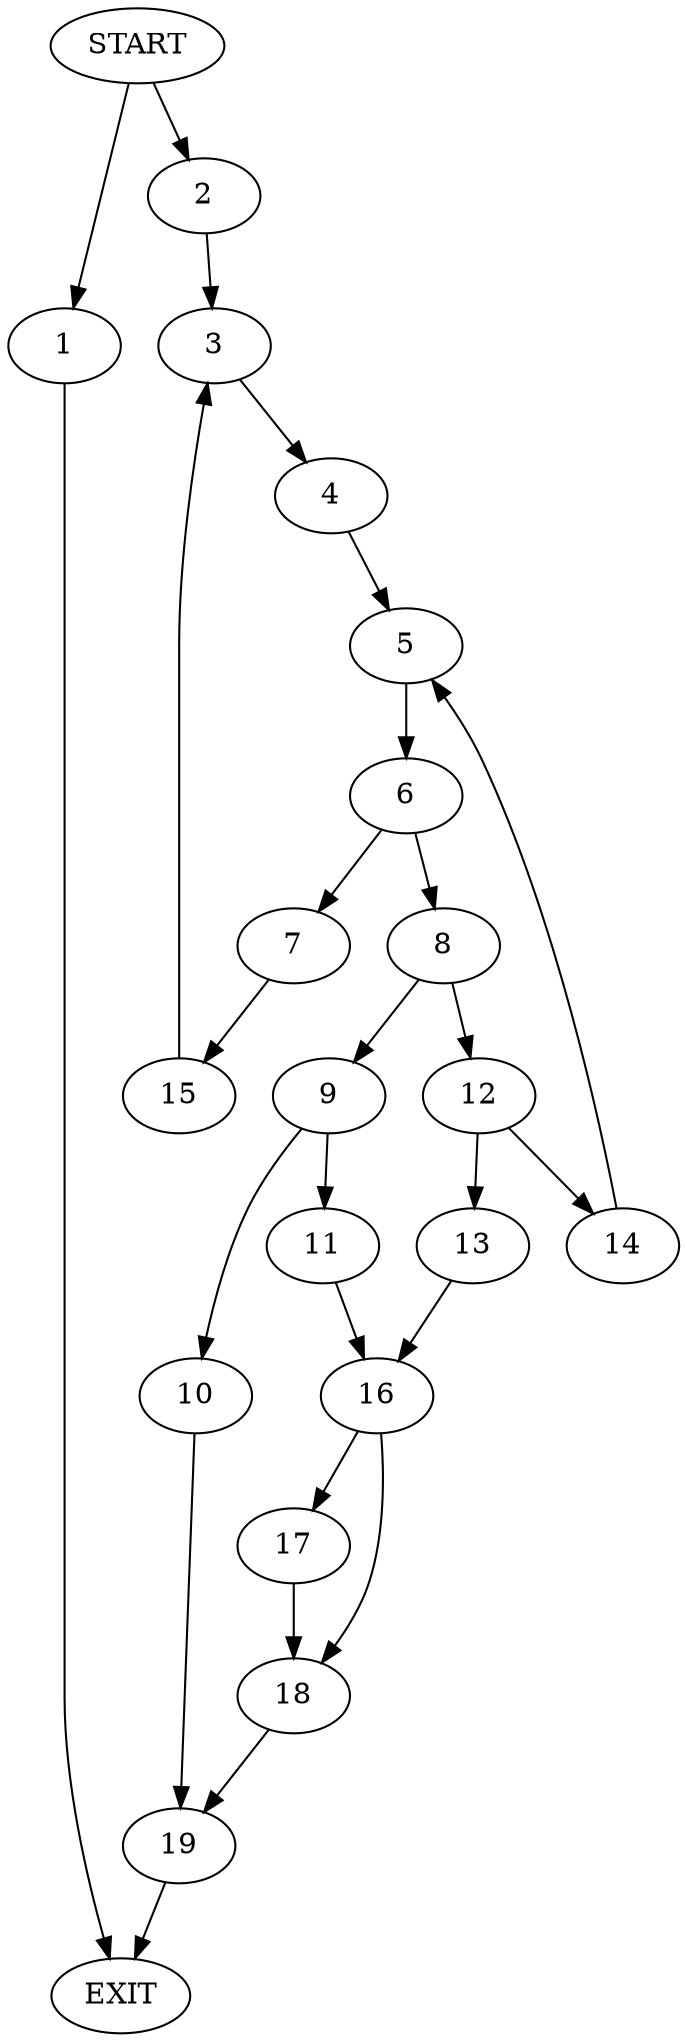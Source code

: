 digraph { 
0 [label="START"];
1;
2;
3;
4;
5;
6;
7;
8;
9;
10;
11;
12;
13;
14;
15;
16;
17;
18;
19;
20[label="EXIT"];
0 -> 2;
0 -> 1;
1 -> 20;
2 -> 3;
3 -> 4;
4 -> 5;
5 -> 6;
6 -> 7;
6 -> 8;
7 -> 15;
8 -> 9;
8 -> 12;
9 -> 10;
9 -> 11;
10 -> 19;
11 -> 16;
12 -> 13;
12 -> 14;
13 -> 16;
14 -> 5;
15 -> 3;
16 -> 17;
16 -> 18;
17 -> 18;
18 -> 19;
19 -> 20;
}